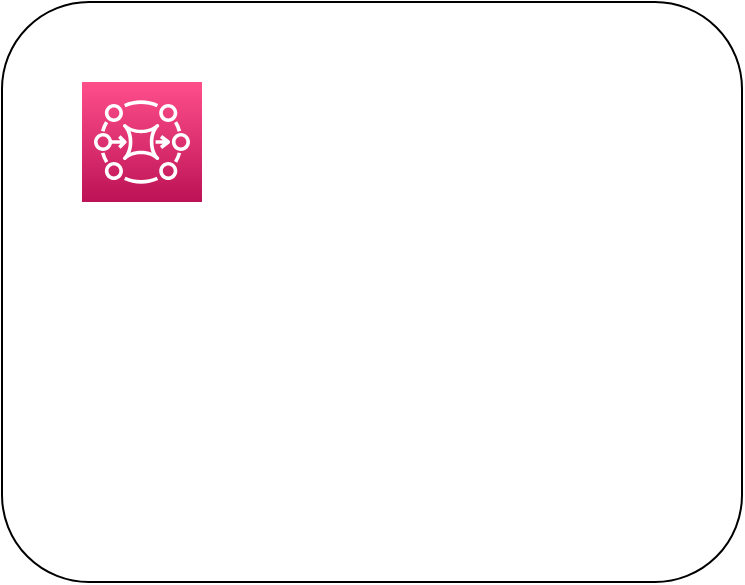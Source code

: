 <mxfile version="16.4.3" type="github">
  <diagram id="QfpV6kOfdEtOZohssIw-" name="Page-1">
    <mxGraphModel dx="1298" dy="834" grid="1" gridSize="10" guides="1" tooltips="1" connect="1" arrows="1" fold="1" page="1" pageScale="1" pageWidth="827" pageHeight="1169" math="0" shadow="0">
      <root>
        <mxCell id="0" />
        <mxCell id="1" parent="0" />
        <mxCell id="YGTyeJJ0-g0J-V8NWOky-4" value="" style="rounded=1;whiteSpace=wrap;html=1;" vertex="1" parent="1">
          <mxGeometry x="180" y="210" width="370" height="290" as="geometry" />
        </mxCell>
        <mxCell id="YGTyeJJ0-g0J-V8NWOky-3" value="" style="sketch=0;points=[[0,0,0],[0.25,0,0],[0.5,0,0],[0.75,0,0],[1,0,0],[0,1,0],[0.25,1,0],[0.5,1,0],[0.75,1,0],[1,1,0],[0,0.25,0],[0,0.5,0],[0,0.75,0],[1,0.25,0],[1,0.5,0],[1,0.75,0]];outlineConnect=0;fontColor=#232F3E;gradientColor=#FF4F8B;gradientDirection=north;fillColor=#BC1356;strokeColor=#ffffff;dashed=0;verticalLabelPosition=bottom;verticalAlign=top;align=center;html=1;fontSize=12;fontStyle=0;aspect=fixed;shape=mxgraph.aws4.resourceIcon;resIcon=mxgraph.aws4.mq;" vertex="1" parent="1">
          <mxGeometry x="220" y="250" width="60" height="60" as="geometry" />
        </mxCell>
      </root>
    </mxGraphModel>
  </diagram>
</mxfile>
